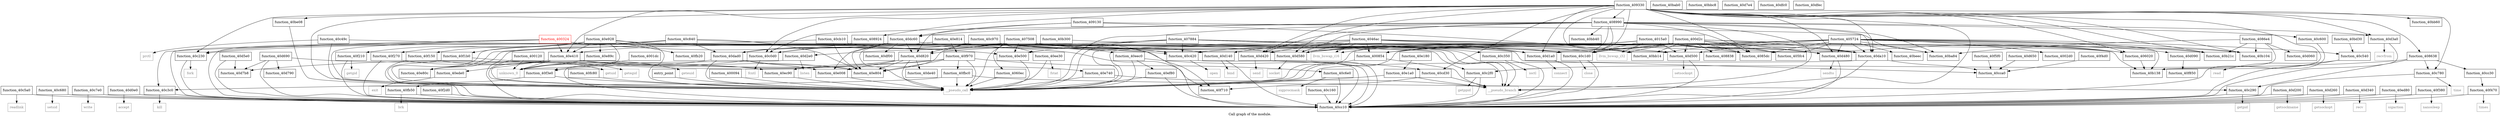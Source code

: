 digraph "Call graph of the module." {
  label="Call graph of the module.";
  node [shape=record];

  Node_function_4060ec [label="{function_4060ec}"];
  Node_function_407508 [label="{function_407508}"];
  Node_function_4085dc [label="{function_4085dc}"];
  Node_function_408638 [label="{function_408638}"];
  Node_function_4086e4 [label="{function_4086e4}"];
  Node_function_408838 [label="{function_408838}"];
  Node_function_408924 [label="{function_408924}"];
  Node_function_408990 [label="{function_408990}"];
  Node_function_409130 [label="{function_409130}"];
  Node_function_409330 [label="{function_409330}"];
  Node_function_40b104 [label="{function_40b104}"];
  Node_function_40b138 [label="{function_40b138}"];
  Node_function_40b21c [label="{function_40b21c}"];
  Node_function_40b300 [label="{function_40b300}"];
  Node_function_40ba84 [label="{function_40ba84}"];
  Node_function_40bab0 [label="{function_40bab0}"];
  Node_function_40bb14 [label="{function_40bb14}"];
  Node_function_40bb40 [label="{function_40bb40}"];
  Node_function_40bb60 [label="{function_40bb60}"];
  Node_function_40bbc8 [label="{function_40bbc8}"];
  Node_function_40bd30 [label="{function_40bd30}"];
  Node_function_40be08 [label="{function_40be08}"];
  Node_function_40beec [label="{function_40beec}"];
  Node_function_40c0d0 [label="{function_40c0d0}"];
  Node_function_40c160 [label="{function_40c160}"];
  Node_function_40c1d0 [label="{function_40c1d0}"];
  Node_function_40c230 [label="{function_40c230}"];
  Node_function_40c290 [label="{function_40c290}"];
  Node_function_40c2f0 [label="{function_40c2f0}"];
  Node_function_40c350 [label="{function_40c350}"];
  Node_function_40c3c0 [label="{function_40c3c0}"];
  Node_function_40c420 [label="{function_40c420}"];
  Node_function_40c49c [label="{function_40c49c}"];
  Node_function_40c540 [label="{function_40c540}"];
  Node_function_40c5a0 [label="{function_40c5a0}"];
  Node_function_40c600 [label="{function_40c600}"];
  Node_function_40c680 [label="{function_40c680}"];
  Node_function_40c6e0 [label="{function_40c6e0}"];
  Node_function_40c780 [label="{function_40c780}"];
  Node_function_40c7e0 [label="{function_40c7e0}"];
  Node_function_40c840 [label="{function_40c840}"];
  Node_function_40c970 [label="{function_40c970}"];
  Node_function_40cb10 [label="{function_40cb10}"];
  Node_function_40cc10 [label="{function_40cc10}"];
  Node_function_40cc30 [label="{function_40cc30}"];
  Node_function_400094 [label="{function_400094}"];
  Node_function_400120 [label="{function_400120}"];
  Node_function_4001dc [label="{function_4001dc}"];
  Node_function_400854 [label="{function_400854}"];
  Node_function_407884 [label="{function_407884}"];
  Node_function_400324 [color="red", fontcolor="red", label="{function_400324}"];
  Node_function_400d2c [label="{function_400d2c}"];
  Node_function_4015a0 [label="{function_4015a0}"];
  Node_function_4046ac [label="{function_4046ac}"];
  Node_function_405724 [label="{function_405724}"];
  Node_function_405fc4 [label="{function_405fc4}"];
  Node_function_406020 [label="{function_406020}"];
  Node_function_4002d0 [label="{function_4002d0}"];
  Node_getsockname [color="gray50", fontcolor="gray50", label="{getsockname}"];
  Node_getsockopt [color="gray50", fontcolor="gray50", label="{getsockopt}"];
  Node_listen [color="gray50", fontcolor="gray50", label="{listen}"];
  Node_recv [color="gray50", fontcolor="gray50", label="{recv}"];
  Node_recvfrom [color="gray50", fontcolor="gray50", label="{recvfrom}"];
  Node_send [color="gray50", fontcolor="gray50", label="{send}"];
  Node_sendto [color="gray50", fontcolor="gray50", label="{sendto}"];
  Node_setsockopt [color="gray50", fontcolor="gray50", label="{setsockopt}"];
  Node_socket [color="gray50", fontcolor="gray50", label="{socket}"];
  Node_sigaction [color="gray50", fontcolor="gray50", label="{sigaction}"];
  Node_exit [color="gray50", fontcolor="gray50", label="{exit}"];
  Node_fstat [color="gray50", fontcolor="gray50", label="{fstat}"];
  Node_getegid [color="gray50", fontcolor="gray50", label="{getegid}"];
  Node_geteuid [color="gray50", fontcolor="gray50", label="{geteuid}"];
  Node_getgid [color="gray50", fontcolor="gray50", label="{getgid}"];
  Node_getuid [color="gray50", fontcolor="gray50", label="{getuid}"];
  Node_nanosleep [color="gray50", fontcolor="gray50", label="{nanosleep}"];
  Node_times [color="gray50", fontcolor="gray50", label="{times}"];
  Node_brk [color="gray50", fontcolor="gray50", label="{brk}"];
  Node_llvm_bswap_i32 [color="gray50", fontcolor="gray50", label="{llvm_bswap_i32}"];
  Node_llvm_bswap_i16 [color="gray50", fontcolor="gray50", label="{llvm_bswap_i16}"];
  Node_function_40cca0 [label="{function_40cca0}"];
  Node_function_40cd30 [label="{function_40cd30}"];
  Node_function_40d060 [label="{function_40d060}"];
  Node_function_40d090 [label="{function_40d090}"];
  Node_getppid [color="gray50", fontcolor="gray50", label="{getppid}"];
  Node_function_40d0e0 [label="{function_40d0e0}"];
  Node_function_40d140 [label="{function_40d140}"];
  Node_function_40d1a0 [label="{function_40d1a0}"];
  Node_function_40d200 [label="{function_40d200}"];
  Node_function_40d260 [label="{function_40d260}"];
  Node_function_40d2e0 [label="{function_40d2e0}"];
  Node_function_40d340 [label="{function_40d340}"];
  Node_function_40d3a0 [label="{function_40d3a0}"];
  Node_function_40d420 [label="{function_40d420}"];
  Node_function_40d480 [label="{function_40d480}"];
  Node_function_40d500 [label="{function_40d500}"];
  Node_function_40d580 [label="{function_40d580}"];
  Node_function_40d5e0 [label="{function_40d5e0}"];
  Node_function_40d650 [label="{function_40d650}"];
  Node_function_40d690 [label="{function_40d690}"];
  Node_function_40d790 [label="{function_40d790}"];
  Node_function_40d7b8 [label="{function_40d7b8}"];
  Node_function_40d7e4 [label="{function_40d7e4}"];
  Node_function_40d820 [label="{function_40d820}"];
  Node_function_40da10 [label="{function_40da10}"];
  Node_function_40dad0 [label="{function_40dad0}"];
  Node_function_40dc60 [label="{function_40dc60}"];
  Node_function_40de40 [label="{function_40de40}"];
  Node_function_40df00 [label="{function_40df00}"];
  Node_function_40dfc0 [label="{function_40dfc0}"];
  Node_function_40dfec [label="{function_40dfec}"];
  Node_function_40e008 [label="{function_40e008}"];
  Node_function_40e180 [label="{function_40e180}"];
  Node_function_40e1a0 [label="{function_40e1a0}"];
  Node_function_40e410 [label="{function_40e410}"];
  Node_function_40e500 [label="{function_40e500}"];
  Node_function_40e740 [label="{function_40e740}"];
  Node_function_40e804 [label="{function_40e804}"];
  Node_function_40e80c [label="{function_40e80c}"];
  Node_function_40e814 [label="{function_40e814}"];
  Node_function_40e89c [label="{function_40e89c}"];
  Node_function_40e928 [label="{function_40e928}"];
  Node_function_40ec90 [label="{function_40ec90}"];
  Node_function_40ed80 [label="{function_40ed80}"];
  Node_function_40ede0 [label="{function_40ede0}"];
  Node_function_40ee30 [label="{function_40ee30}"];
  Node_function_40eec0 [label="{function_40eec0}"];
  Node_function_40ef80 [label="{function_40ef80}"];
  Node_function_40f150 [label="{function_40f150}"];
  Node_function_40f1b0 [label="{function_40f1b0}"];
  Node_function_40f210 [label="{function_40f210}"];
  Node_function_40f270 [label="{function_40f270}"];
  Node_function_40f2d0 [label="{function_40f2d0}"];
  Node_function_40f380 [label="{function_40f380}"];
  Node_function_40f3e0 [label="{function_40f3e0}"];
  Node_function_40f470 [label="{function_40f470}"];
  Node_function_40f4d0 [label="{function_40f4d0}"];
  Node_function_40f5f0 [label="{function_40f5f0}"];
  Node_function_40f710 [label="{function_40f710}"];
  Node_function_40f850 [label="{function_40f850}"];
  Node_function_40f970 [label="{function_40f970}"];
  Node_function_40fb20 [label="{function_40fb20}"];
  Node_function_40fb50 [label="{function_40fb50}"];
  Node_function_40fbc0 [label="{function_40fbc0}"];
  Node_function_40fc80 [label="{function_40fc80}"];
  Node_unknown_0 [color="gray50", fontcolor="gray50", label="{unknown_0}"];
  Node_getpid [color="gray50", fontcolor="gray50", label="{getpid}"];
  Node_fcntl [color="gray50", fontcolor="gray50", label="{fcntl}"];
  Node_close [color="gray50", fontcolor="gray50", label="{close}"];
  Node_fork [color="gray50", fontcolor="gray50", label="{fork}"];
  Node_ioctl [color="gray50", fontcolor="gray50", label="{ioctl}"];
  Node_kill [color="gray50", fontcolor="gray50", label="{kill}"];
  Node_open [color="gray50", fontcolor="gray50", label="{open}"];
  Node_prctl [color="gray50", fontcolor="gray50", label="{prctl}"];
  Node_read [color="gray50", fontcolor="gray50", label="{read}"];
  Node_readlink [color="gray50", fontcolor="gray50", label="{readlink}"];
  Node_setsid [color="gray50", fontcolor="gray50", label="{setsid}"];
  Node_sigprocmask [color="gray50", fontcolor="gray50", label="{sigprocmask}"];
  Node_time [color="gray50", fontcolor="gray50", label="{time}"];
  Node_write [color="gray50", fontcolor="gray50", label="{write}"];
  Node_accept [color="gray50", fontcolor="gray50", label="{accept}"];
  Node_bind [color="gray50", fontcolor="gray50", label="{bind}"];
  Node_connect [color="gray50", fontcolor="gray50", label="{connect}"];
  Node_entry_point [label="{entry_point}"];
  Node___pseudo_call [color="gray50", fontcolor="gray50", label="{__pseudo_call}"];
  Node___pseudo_branch [color="gray50", fontcolor="gray50", label="{__pseudo_branch}"];
  Node_function_4060ec -> Node___pseudo_call;
  Node_function_407508 -> Node_function_4060ec;
  Node_function_407508 -> Node_function_40c0d0;
  Node_function_407508 -> Node_function_40c1d0;
  Node_function_407508 -> Node_function_40cc10;
  Node_function_407508 -> Node_function_40d140;
  Node_function_407508 -> Node_function_40d1a0;
  Node_function_407508 -> Node_function_40d2e0;
  Node_function_407508 -> Node_function_40d500;
  Node_function_407508 -> Node_function_40d580;
  Node_function_407508 -> Node_function_40e500;
  Node_function_407508 -> Node___pseudo_call;
  Node_function_407508 -> Node___pseudo_branch;
  Node_function_408638 -> Node_function_40c290;
  Node_function_408638 -> Node_function_40c2f0;
  Node_function_408638 -> Node_function_40c780;
  Node_function_408638 -> Node_function_40cc30;
  Node_function_4086e4 -> Node_function_40b104;
  Node_function_4086e4 -> Node_function_40b138;
  Node_function_4086e4 -> Node_function_40b21c;
  Node_function_4086e4 -> Node_function_40ba84;
  Node_function_4086e4 -> Node_function_40d060;
  Node_function_408924 -> Node_function_40dad0;
  Node_function_408924 -> Node___pseudo_branch;
  Node_function_408990 -> Node_function_4085dc;
  Node_function_408990 -> Node_function_40ba84;
  Node_function_408990 -> Node_function_40bb40;
  Node_function_408990 -> Node_function_40c0d0;
  Node_function_408990 -> Node_function_40c1d0;
  Node_function_408990 -> Node_function_40c600;
  Node_function_408990 -> Node_function_40d1a0;
  Node_function_408990 -> Node_function_40d3a0;
  Node_function_408990 -> Node_function_40d420;
  Node_function_408990 -> Node_function_40d580;
  Node_function_408990 -> Node_function_40da10;
  Node_function_408990 -> Node_function_40dc60;
  Node_function_408990 -> Node___pseudo_call;
  Node_function_408990 -> Node___pseudo_branch;
  Node_function_409130 -> Node_function_40ba84;
  Node_function_409130 -> Node_function_40bb14;
  Node_function_409130 -> Node_function_40d820;
  Node_function_409130 -> Node_function_40dc60;
  Node_function_409330 -> Node_function_4085dc;
  Node_function_409330 -> Node_function_408638;
  Node_function_409330 -> Node_function_408924;
  Node_function_409330 -> Node_function_408990;
  Node_function_409330 -> Node_function_40b104;
  Node_function_409330 -> Node_function_40b138;
  Node_function_409330 -> Node_function_40b21c;
  Node_function_409330 -> Node_function_40bb60;
  Node_function_409330 -> Node_function_40be08;
  Node_function_409330 -> Node_function_40c0d0;
  Node_function_409330 -> Node_function_40c1d0;
  Node_function_409330 -> Node_function_40c230;
  Node_function_409330 -> Node_function_40c780;
  Node_function_409330 -> Node_function_406020;
  Node_function_409330 -> Node_function_40cd30;
  Node_function_409330 -> Node_function_40d1a0;
  Node_function_409330 -> Node_function_40d3a0;
  Node_function_409330 -> Node_function_40d420;
  Node_function_409330 -> Node_function_40d480;
  Node_function_409330 -> Node_function_40d500;
  Node_function_409330 -> Node_function_40d580;
  Node_function_409330 -> Node_function_40da10;
  Node_function_409330 -> Node_function_40e410;
  Node_function_409330 -> Node___pseudo_call;
  Node_function_409330 -> Node___pseudo_branch;
  Node_function_40b300 -> Node_function_40bb14;
  Node_function_40b300 -> Node_function_40d820;
  Node_function_40bd30 -> Node_function_40c540;
  Node_function_40be08 -> Node___pseudo_call;
  Node_function_40c0d0 -> Node_unknown_0;
  Node_function_40c0d0 -> Node_fcntl;
  Node_function_40c160 -> Node_function_40cc10;
  Node_function_40c1d0 -> Node_function_40cc10;
  Node_function_40c1d0 -> Node_close;
  Node_function_40c230 -> Node_function_40cc10;
  Node_function_40c230 -> Node_fork;
  Node_function_40c290 -> Node_function_40cc10;
  Node_function_40c290 -> Node_getpid;
  Node_function_40c2f0 -> Node_function_40cc10;
  Node_function_40c2f0 -> Node_getppid;
  Node_function_40c350 -> Node_function_40cc10;
  Node_function_40c350 -> Node_ioctl;
  Node_function_40c3c0 -> Node_function_40cc10;
  Node_function_40c3c0 -> Node_kill;
  Node_function_40c420 -> Node_function_40cc10;
  Node_function_40c420 -> Node_open;
  Node_function_40c49c -> Node_function_40c420;
  Node_function_40c49c -> Node_prctl;
  Node_function_40c49c -> Node___pseudo_call;
  Node_function_40c540 -> Node_function_40cc10;
  Node_function_40c540 -> Node_read;
  Node_function_40c5a0 -> Node_function_40cc10;
  Node_function_40c5a0 -> Node_readlink;
  Node_function_40c600 -> Node_function_40cc10;
  Node_function_40c680 -> Node_function_40cc10;
  Node_function_40c680 -> Node_setsid;
  Node_function_40c6e0 -> Node_function_40cc10;
  Node_function_40c6e0 -> Node_sigprocmask;
  Node_function_40c780 -> Node_function_40cc10;
  Node_function_40c780 -> Node_time;
  Node_function_40c7e0 -> Node_function_40cc10;
  Node_function_40c7e0 -> Node_write;
  Node_function_40c840 -> Node_function_40c1d0;
  Node_function_40c840 -> Node_function_40cc10;
  Node_function_40c840 -> Node_function_40dad0;
  Node_function_40c840 -> Node_function_40e804;
  Node_function_40c840 -> Node_function_40e80c;
  Node_function_40c840 -> Node___pseudo_call;
  Node_function_40c970 -> Node_function_40c0d0;
  Node_function_40c970 -> Node_function_40c1d0;
  Node_function_40c970 -> Node_function_40c420;
  Node_function_40c970 -> Node_function_40cc10;
  Node_function_40c970 -> Node_function_40d820;
  Node_function_40c970 -> Node_function_40da10;
  Node_function_40c970 -> Node_function_40dad0;
  Node_function_40c970 -> Node_function_40e804;
  Node_function_40c970 -> Node_function_40ee30;
  Node_function_40cb10 -> Node_function_40e804;
  Node_function_40cb10 -> Node_function_40e80c;
  Node_function_40cb10 -> Node_function_40eec0;
  Node_function_40cc30 -> Node_function_40f470;
  Node_function_400094 -> Node___pseudo_call;
  Node_function_400120 -> Node_unknown_0;
  Node_function_400120 -> Node___pseudo_call;
  Node_function_4001dc -> Node_unknown_0;
  Node_function_400854 -> Node___pseudo_call;
  Node_function_400854 -> Node___pseudo_branch;
  Node_function_407884 -> Node_function_40b104;
  Node_function_407884 -> Node_function_40b138;
  Node_function_407884 -> Node_function_40b21c;
  Node_function_407884 -> Node_function_40c230;
  Node_function_407884 -> Node_function_40c350;
  Node_function_407884 -> Node_function_40c420;
  Node_function_407884 -> Node_function_40e410;
  Node_function_407884 -> Node_function_40e500;
  Node_function_407884 -> Node___pseudo_call;
  Node_function_400324 -> Node_function_40c230;
  Node_function_400324 -> Node_function_40c2f0;
  Node_function_400324 -> Node_function_40c3c0;
  Node_function_400324 -> Node_function_40e410;
  Node_function_400324 -> Node_function_40e500;
  Node_function_400324 -> Node___pseudo_call;
  Node_function_400324 -> Node___pseudo_branch;
  Node_function_400d2c -> Node_function_4085dc;
  Node_function_400d2c -> Node_function_408838;
  Node_function_400d2c -> Node_function_40bb14;
  Node_function_400d2c -> Node_function_40c1d0;
  Node_function_400d2c -> Node_function_400854;
  Node_function_400d2c -> Node_function_405fc4;
  Node_function_400d2c -> Node_function_406020;
  Node_function_400d2c -> Node_llvm_bswap_i32;
  Node_function_400d2c -> Node_function_40d480;
  Node_function_400d2c -> Node_function_40d500;
  Node_function_400d2c -> Node_function_40d580;
  Node_function_400d2c -> Node_function_40da10;
  Node_function_400d2c -> Node___pseudo_call;
  Node_function_4015a0 -> Node_function_4085dc;
  Node_function_4015a0 -> Node_function_40c1d0;
  Node_function_4015a0 -> Node_function_400854;
  Node_function_4015a0 -> Node_function_405fc4;
  Node_function_4015a0 -> Node_function_406020;
  Node_function_4015a0 -> Node_llvm_bswap_i32;
  Node_function_4015a0 -> Node_llvm_bswap_i16;
  Node_function_4015a0 -> Node_function_40d480;
  Node_function_4015a0 -> Node_function_40d500;
  Node_function_4015a0 -> Node_function_40d580;
  Node_function_4015a0 -> Node_function_40da10;
  Node_function_4015a0 -> Node___pseudo_call;
  Node_function_4046ac -> Node_function_4085dc;
  Node_function_4046ac -> Node_function_400854;
  Node_function_4046ac -> Node_llvm_bswap_i32;
  Node_function_4046ac -> Node_llvm_bswap_i16;
  Node_function_4046ac -> Node_function_40d140;
  Node_function_4046ac -> Node_function_40d1a0;
  Node_function_4046ac -> Node_function_40d420;
  Node_function_4046ac -> Node_function_40d580;
  Node_function_4046ac -> Node_function_40da10;
  Node_function_4046ac -> Node___pseudo_call;
  Node_function_405724 -> Node_function_4085dc;
  Node_function_405724 -> Node_function_40b104;
  Node_function_405724 -> Node_function_40b138;
  Node_function_405724 -> Node_function_40b21c;
  Node_function_405724 -> Node_function_40ba84;
  Node_function_405724 -> Node_function_40bb14;
  Node_function_405724 -> Node_function_40beec;
  Node_function_405724 -> Node_function_40c1d0;
  Node_function_405724 -> Node_function_40c420;
  Node_function_405724 -> Node_function_40c540;
  Node_function_405724 -> Node_function_400854;
  Node_function_405724 -> Node_function_405fc4;
  Node_function_405724 -> Node_function_406020;
  Node_function_405724 -> Node_function_4002d0;
  Node_function_405724 -> Node_function_40d090;
  Node_function_405724 -> Node_function_40d480;
  Node_function_405724 -> Node_function_40d500;
  Node_function_405724 -> Node_function_40d580;
  Node_function_405724 -> Node_function_40da10;
  Node_function_405724 -> Node___pseudo_call;
  Node_function_406020 -> Node_function_40b138;
  Node_function_40cd30 -> Node_function_40f710;
  Node_function_40cd30 -> Node___pseudo_branch;
  Node_function_40d090 -> Node_function_40f850;
  Node_function_40d0e0 -> Node_function_40cc10;
  Node_function_40d0e0 -> Node_accept;
  Node_function_40d140 -> Node_function_40cc10;
  Node_function_40d140 -> Node_bind;
  Node_function_40d1a0 -> Node_function_40cc10;
  Node_function_40d1a0 -> Node_connect;
  Node_function_40d200 -> Node_function_40cc10;
  Node_function_40d200 -> Node_getsockname;
  Node_function_40d260 -> Node_function_40cc10;
  Node_function_40d260 -> Node_getsockopt;
  Node_function_40d2e0 -> Node_function_40cc10;
  Node_function_40d2e0 -> Node_listen;
  Node_function_40d340 -> Node_function_40cc10;
  Node_function_40d340 -> Node_recv;
  Node_function_40d3a0 -> Node_function_40cc10;
  Node_function_40d3a0 -> Node_recvfrom;
  Node_function_40d420 -> Node_function_40cc10;
  Node_function_40d420 -> Node_send;
  Node_function_40d480 -> Node_function_40cc10;
  Node_function_40d480 -> Node_sendto;
  Node_function_40d500 -> Node_function_40cc10;
  Node_function_40d500 -> Node_setsockopt;
  Node_function_40d580 -> Node_function_40cc10;
  Node_function_40d580 -> Node_socket;
  Node_function_40d5e0 -> Node_function_40cc10;
  Node_function_40d5e0 -> Node_function_40d7b8;
  Node_function_40d650 -> Node_function_40cca0;
  Node_function_40d690 -> Node_function_40cc10;
  Node_function_40d690 -> Node_function_40d790;
  Node_function_40d690 -> Node_function_40d7b8;
  Node_function_40d690 -> Node_function_40ec90;
  Node_function_40d820 -> Node_function_40de40;
  Node_function_40d820 -> Node_function_40e008;
  Node_function_40d820 -> Node_function_40e804;
  Node_function_40d820 -> Node_function_40f3e0;
  Node_function_40d820 -> Node___pseudo_call;
  Node_function_40da10 -> Node_function_40cc10;
  Node_function_40da10 -> Node_function_40cca0;
  Node_function_40da10 -> Node___pseudo_call;
  Node_function_40dad0 -> Node_function_40e008;
  Node_function_40dad0 -> Node_function_40e804;
  Node_function_40dad0 -> Node_function_40f3e0;
  Node_function_40dad0 -> Node___pseudo_call;
  Node_function_40dc60 -> Node_function_40d820;
  Node_function_40dc60 -> Node_function_40dad0;
  Node_function_40dc60 -> Node_function_40df00;
  Node_function_40dc60 -> Node_function_40e008;
  Node_function_40dc60 -> Node_function_40e804;
  Node_function_40dc60 -> Node_function_40f710;
  Node_function_40dc60 -> Node___pseudo_call;
  Node_function_40e008 -> Node___pseudo_call;
  Node_function_40e180 -> Node_function_40e1a0;
  Node_function_40e1a0 -> Node___pseudo_call;
  Node_function_40e1a0 -> Node___pseudo_branch;
  Node_function_40e410 -> Node_function_40e740;
  Node_function_40e410 -> Node_function_40e804;
  Node_function_40e410 -> Node_function_40e80c;
  Node_function_40e410 -> Node_function_40ede0;
  Node_function_40e410 -> Node_unknown_0;
  Node_function_40e410 -> Node___pseudo_call;
  Node_function_40e500 -> Node___pseudo_call;
  Node_function_40e740 -> Node___pseudo_call;
  Node_function_40e740 -> Node___pseudo_branch;
  Node_function_40e814 -> Node_function_40c0d0;
  Node_function_40e814 -> Node_function_40c420;
  Node_function_40e814 -> Node_function_40f970;
  Node_function_40e89c -> Node_unknown_0;
  Node_function_40e928 -> Node_function_40cc10;
  Node_function_40e928 -> Node_function_40cca0;
  Node_function_40e928 -> Node_function_40e410;
  Node_function_40e928 -> Node_function_40e89c;
  Node_function_40e928 -> Node_function_40f150;
  Node_function_40e928 -> Node_function_40f1b0;
  Node_function_40e928 -> Node_function_40f210;
  Node_function_40e928 -> Node_function_40f270;
  Node_function_40e928 -> Node_function_40f710;
  Node_function_40e928 -> Node_function_40fb20;
  Node_function_40e928 -> Node_unknown_0;
  Node_function_40e928 -> Node___pseudo_call;
  Node_function_40ec90 -> Node___pseudo_call;
  Node_function_40ed80 -> Node_function_40cc10;
  Node_function_40ed80 -> Node_sigaction;
  Node_function_40ede0 -> Node_exit;
  Node_function_40ee30 -> Node_fstat;
  Node_function_40ee30 -> Node___pseudo_call;
  Node_function_40eec0 -> Node_function_40cd30;
  Node_function_40eec0 -> Node_function_40ef80;
  Node_function_40eec0 -> Node___pseudo_call;
  Node_function_40ef80 -> Node_function_40cc10;
  Node_function_40ef80 -> Node___pseudo_call;
  Node_function_40f150 -> Node_function_40cc10;
  Node_function_40f150 -> Node_getegid;
  Node_function_40f1b0 -> Node_function_40cc10;
  Node_function_40f1b0 -> Node_geteuid;
  Node_function_40f210 -> Node_function_40cc10;
  Node_function_40f210 -> Node_getgid;
  Node_function_40f270 -> Node_function_40cc10;
  Node_function_40f270 -> Node_getuid;
  Node_function_40f2d0 -> Node_function_40cc10;
  Node_function_40f380 -> Node_function_40cc10;
  Node_function_40f380 -> Node_nanosleep;
  Node_function_40f3e0 -> Node_function_40fb50;
  Node_function_40f3e0 -> Node___pseudo_call;
  Node_function_40f470 -> Node_function_40cc10;
  Node_function_40f470 -> Node_times;
  Node_function_40f4d0 -> Node_function_40cca0;
  Node_function_40f5f0 -> Node_function_40cca0;
  Node_function_40f970 -> Node_function_40c6e0;
  Node_function_40f970 -> Node_function_40d7b8;
  Node_function_40f970 -> Node_function_40e804;
  Node_function_40f970 -> Node_function_40ec90;
  Node_function_40f970 -> Node_function_40fbc0;
  Node_function_40f970 -> Node___pseudo_call;
  Node_function_40fb50 -> Node_function_40cc10;
  Node_function_40fb50 -> Node_brk;
  Node_function_40fbc0 -> Node_function_40c290;
  Node_function_40fbc0 -> Node_function_40c3c0;
  Node_function_40fbc0 -> Node___pseudo_call;
  Node_function_40fc80 -> Node___pseudo_call;
  Node_entry_point -> Node___pseudo_call;
}
